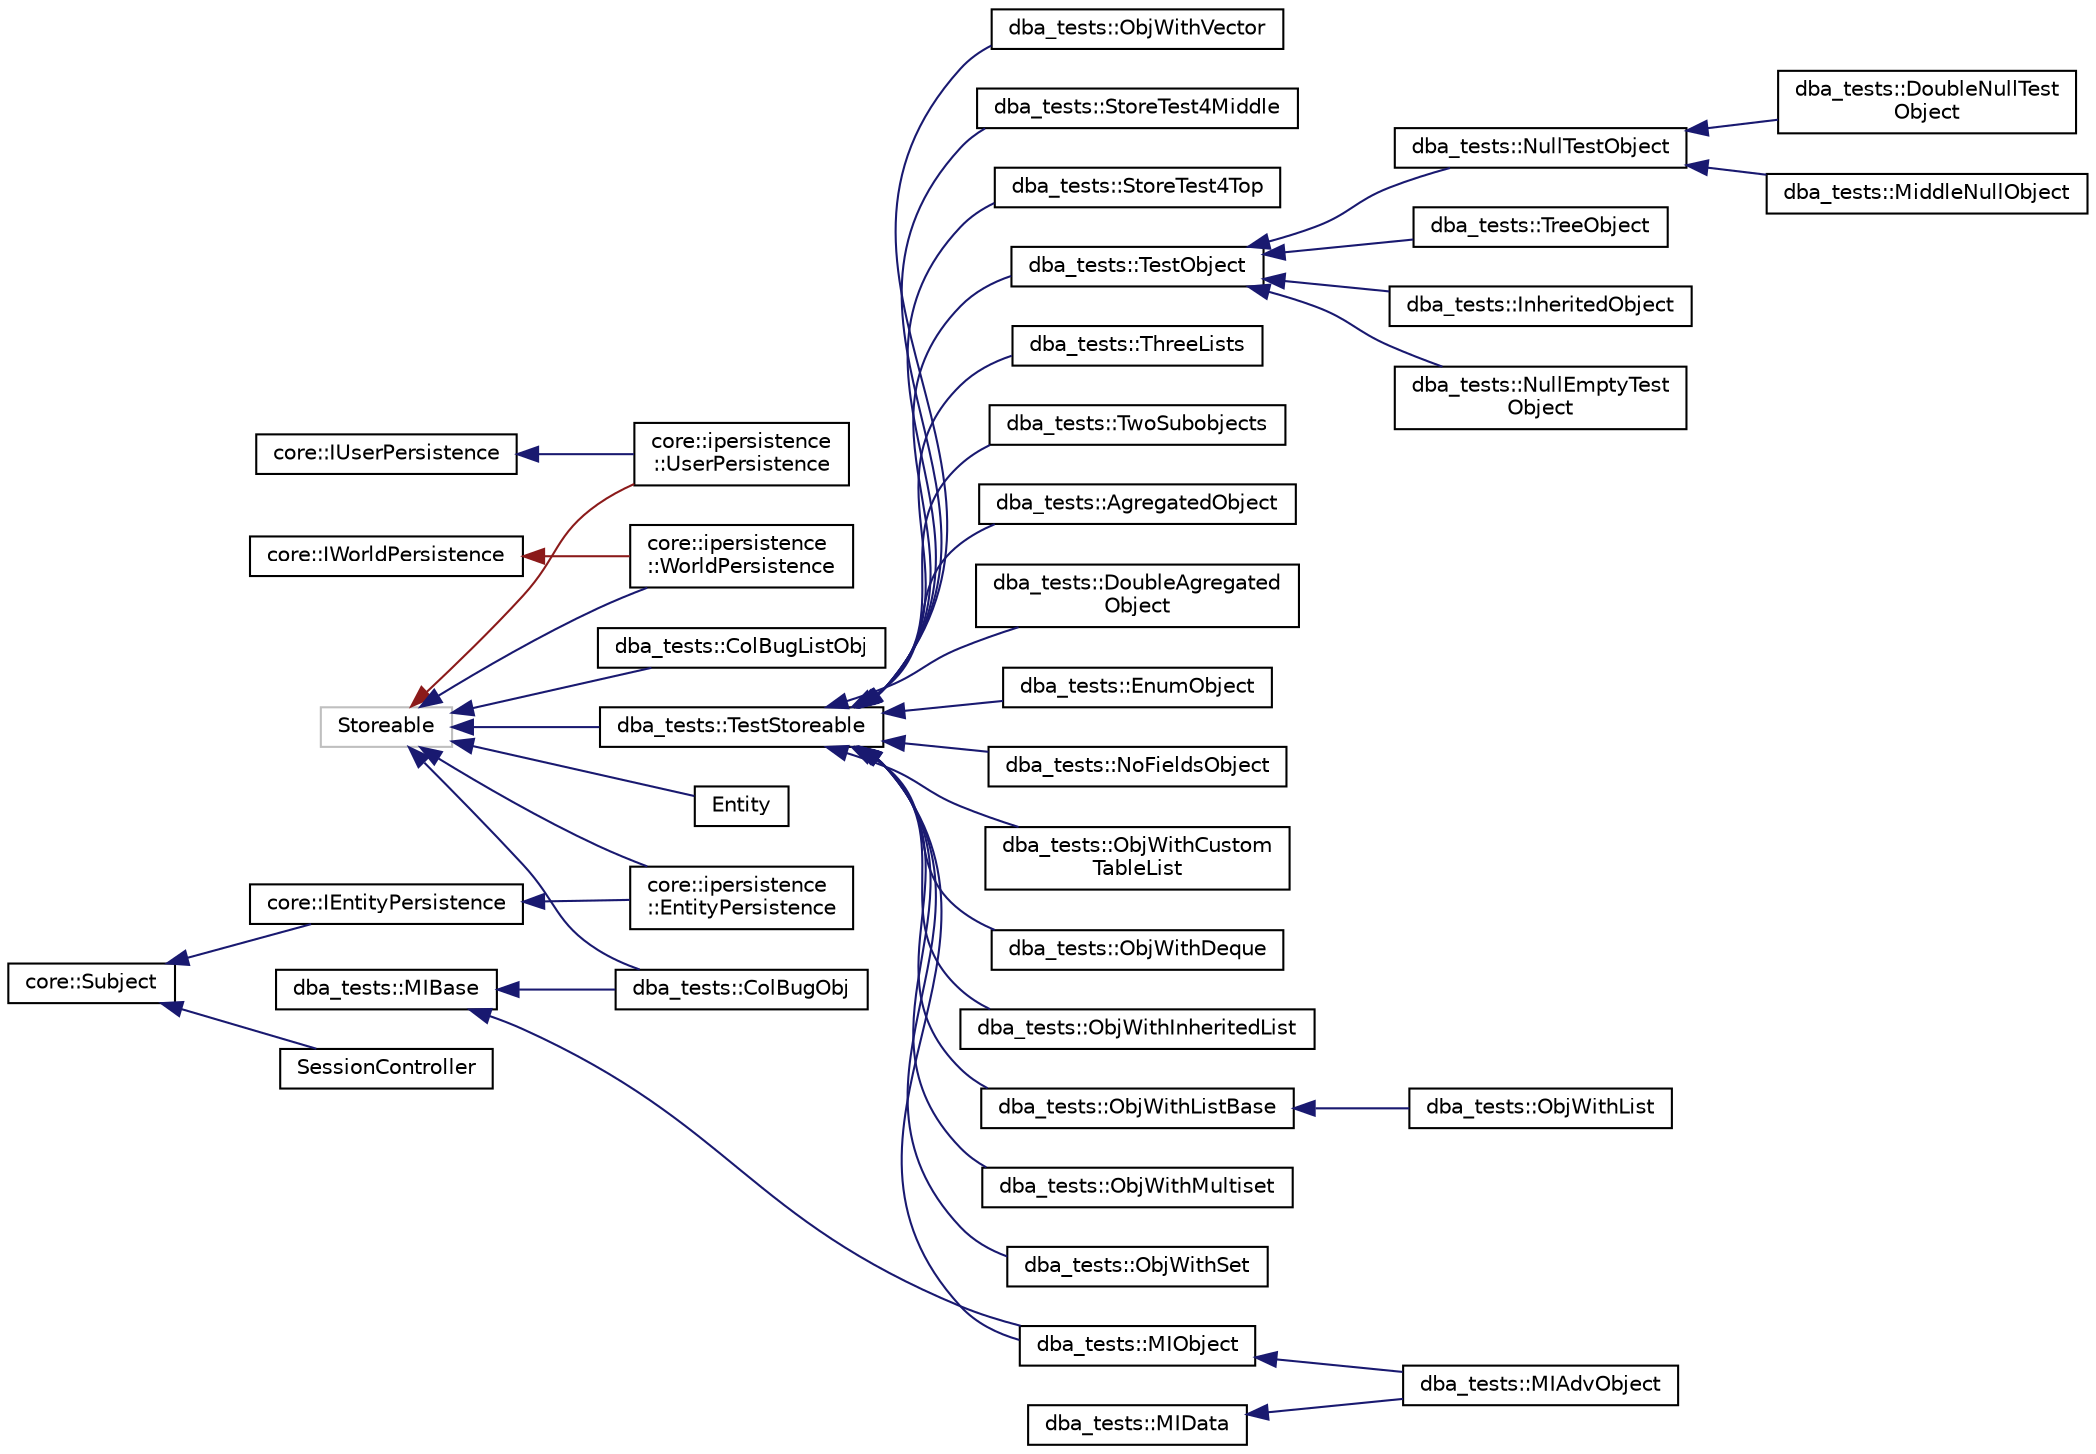 digraph "Graphical Class Hierarchy"
{
  edge [fontname="Helvetica",fontsize="10",labelfontname="Helvetica",labelfontsize="10"];
  node [fontname="Helvetica",fontsize="10",shape=record];
  rankdir="LR";
  Node1 [label="core::IUserPersistence",height=0.2,width=0.4,color="black", fillcolor="white", style="filled",URL="$classcore_1_1_i_user_persistence.html"];
  Node1 -> Node2 [dir="back",color="midnightblue",fontsize="10",style="solid",fontname="Helvetica"];
  Node2 [label="core::ipersistence\l::UserPersistence",height=0.2,width=0.4,color="black", fillcolor="white", style="filled",URL="$classcore_1_1ipersistence_1_1_user_persistence.html"];
  Node3 [label="core::IWorldPersistence",height=0.2,width=0.4,color="black", fillcolor="white", style="filled",URL="$classcore_1_1_i_world_persistence.html"];
  Node3 -> Node4 [dir="back",color="firebrick4",fontsize="10",style="solid",fontname="Helvetica"];
  Node4 [label="core::ipersistence\l::WorldPersistence",height=0.2,width=0.4,color="black", fillcolor="white", style="filled",URL="$classcore_1_1ipersistence_1_1_world_persistence.html"];
  Node5 [label="dba_tests::MIBase",height=0.2,width=0.4,color="black", fillcolor="white", style="filled",URL="$classdba__tests_1_1_m_i_base.html"];
  Node5 -> Node6 [dir="back",color="midnightblue",fontsize="10",style="solid",fontname="Helvetica"];
  Node6 [label="dba_tests::ColBugObj",height=0.2,width=0.4,color="black", fillcolor="white", style="filled",URL="$classdba__tests_1_1_col_bug_obj.html"];
  Node5 -> Node7 [dir="back",color="midnightblue",fontsize="10",style="solid",fontname="Helvetica"];
  Node7 [label="dba_tests::MIObject",height=0.2,width=0.4,color="black", fillcolor="white", style="filled",URL="$classdba__tests_1_1_m_i_object.html"];
  Node7 -> Node8 [dir="back",color="midnightblue",fontsize="10",style="solid",fontname="Helvetica"];
  Node8 [label="dba_tests::MIAdvObject",height=0.2,width=0.4,color="black", fillcolor="white", style="filled",URL="$classdba__tests_1_1_m_i_adv_object.html"];
  Node9 [label="dba_tests::MIData",height=0.2,width=0.4,color="black", fillcolor="white", style="filled",URL="$classdba__tests_1_1_m_i_data.html"];
  Node9 -> Node8 [dir="back",color="midnightblue",fontsize="10",style="solid",fontname="Helvetica"];
  Node10 [label="Storeable",height=0.2,width=0.4,color="grey75", fillcolor="white", style="filled"];
  Node10 -> Node11 [dir="back",color="midnightblue",fontsize="10",style="solid",fontname="Helvetica"];
  Node11 [label="core::ipersistence\l::EntityPersistence",height=0.2,width=0.4,color="black", fillcolor="white", style="filled",URL="$classcore_1_1ipersistence_1_1_entity_persistence.html"];
  Node10 -> Node2 [dir="back",color="firebrick4",fontsize="10",style="solid",fontname="Helvetica"];
  Node10 -> Node4 [dir="back",color="midnightblue",fontsize="10",style="solid",fontname="Helvetica"];
  Node10 -> Node12 [dir="back",color="midnightblue",fontsize="10",style="solid",fontname="Helvetica"];
  Node12 [label="dba_tests::ColBugListObj",height=0.2,width=0.4,color="black", fillcolor="white", style="filled",URL="$classdba__tests_1_1_col_bug_list_obj.html"];
  Node10 -> Node6 [dir="back",color="midnightblue",fontsize="10",style="solid",fontname="Helvetica"];
  Node10 -> Node13 [dir="back",color="midnightblue",fontsize="10",style="solid",fontname="Helvetica"];
  Node13 [label="dba_tests::TestStoreable",height=0.2,width=0.4,color="black", fillcolor="white", style="filled",URL="$classdba__tests_1_1_test_storeable.html"];
  Node13 -> Node14 [dir="back",color="midnightblue",fontsize="10",style="solid",fontname="Helvetica"];
  Node14 [label="dba_tests::AgregatedObject",height=0.2,width=0.4,color="black", fillcolor="white", style="filled",URL="$classdba__tests_1_1_agregated_object.html"];
  Node13 -> Node15 [dir="back",color="midnightblue",fontsize="10",style="solid",fontname="Helvetica"];
  Node15 [label="dba_tests::DoubleAgregated\lObject",height=0.2,width=0.4,color="black", fillcolor="white", style="filled",URL="$classdba__tests_1_1_double_agregated_object.html"];
  Node13 -> Node16 [dir="back",color="midnightblue",fontsize="10",style="solid",fontname="Helvetica"];
  Node16 [label="dba_tests::EnumObject",height=0.2,width=0.4,color="black", fillcolor="white", style="filled",URL="$classdba__tests_1_1_enum_object.html"];
  Node13 -> Node7 [dir="back",color="midnightblue",fontsize="10",style="solid",fontname="Helvetica"];
  Node13 -> Node17 [dir="back",color="midnightblue",fontsize="10",style="solid",fontname="Helvetica"];
  Node17 [label="dba_tests::NoFieldsObject",height=0.2,width=0.4,color="black", fillcolor="white", style="filled",URL="$structdba__tests_1_1_no_fields_object.html"];
  Node13 -> Node18 [dir="back",color="midnightblue",fontsize="10",style="solid",fontname="Helvetica"];
  Node18 [label="dba_tests::ObjWithCustom\lTableList",height=0.2,width=0.4,color="black", fillcolor="white", style="filled",URL="$classdba__tests_1_1_obj_with_custom_table_list.html"];
  Node13 -> Node19 [dir="back",color="midnightblue",fontsize="10",style="solid",fontname="Helvetica"];
  Node19 [label="dba_tests::ObjWithDeque",height=0.2,width=0.4,color="black", fillcolor="white", style="filled",URL="$classdba__tests_1_1_obj_with_deque.html"];
  Node13 -> Node20 [dir="back",color="midnightblue",fontsize="10",style="solid",fontname="Helvetica"];
  Node20 [label="dba_tests::ObjWithInheritedList",height=0.2,width=0.4,color="black", fillcolor="white", style="filled",URL="$classdba__tests_1_1_obj_with_inherited_list.html"];
  Node13 -> Node21 [dir="back",color="midnightblue",fontsize="10",style="solid",fontname="Helvetica"];
  Node21 [label="dba_tests::ObjWithListBase",height=0.2,width=0.4,color="black", fillcolor="white", style="filled",URL="$classdba__tests_1_1_obj_with_list_base.html"];
  Node21 -> Node22 [dir="back",color="midnightblue",fontsize="10",style="solid",fontname="Helvetica"];
  Node22 [label="dba_tests::ObjWithList",height=0.2,width=0.4,color="black", fillcolor="white", style="filled",URL="$classdba__tests_1_1_obj_with_list.html"];
  Node13 -> Node23 [dir="back",color="midnightblue",fontsize="10",style="solid",fontname="Helvetica"];
  Node23 [label="dba_tests::ObjWithMultiset",height=0.2,width=0.4,color="black", fillcolor="white", style="filled",URL="$classdba__tests_1_1_obj_with_multiset.html"];
  Node13 -> Node24 [dir="back",color="midnightblue",fontsize="10",style="solid",fontname="Helvetica"];
  Node24 [label="dba_tests::ObjWithSet",height=0.2,width=0.4,color="black", fillcolor="white", style="filled",URL="$classdba__tests_1_1_obj_with_set.html"];
  Node13 -> Node25 [dir="back",color="midnightblue",fontsize="10",style="solid",fontname="Helvetica"];
  Node25 [label="dba_tests::ObjWithVector",height=0.2,width=0.4,color="black", fillcolor="white", style="filled",URL="$classdba__tests_1_1_obj_with_vector.html"];
  Node13 -> Node26 [dir="back",color="midnightblue",fontsize="10",style="solid",fontname="Helvetica"];
  Node26 [label="dba_tests::StoreTest4Middle",height=0.2,width=0.4,color="black", fillcolor="white", style="filled",URL="$structdba__tests_1_1_store_test4_middle.html"];
  Node13 -> Node27 [dir="back",color="midnightblue",fontsize="10",style="solid",fontname="Helvetica"];
  Node27 [label="dba_tests::StoreTest4Top",height=0.2,width=0.4,color="black", fillcolor="white", style="filled",URL="$structdba__tests_1_1_store_test4_top.html"];
  Node13 -> Node28 [dir="back",color="midnightblue",fontsize="10",style="solid",fontname="Helvetica"];
  Node28 [label="dba_tests::TestObject",height=0.2,width=0.4,color="black", fillcolor="white", style="filled",URL="$classdba__tests_1_1_test_object.html"];
  Node28 -> Node29 [dir="back",color="midnightblue",fontsize="10",style="solid",fontname="Helvetica"];
  Node29 [label="dba_tests::InheritedObject",height=0.2,width=0.4,color="black", fillcolor="white", style="filled",URL="$classdba__tests_1_1_inherited_object.html"];
  Node28 -> Node30 [dir="back",color="midnightblue",fontsize="10",style="solid",fontname="Helvetica"];
  Node30 [label="dba_tests::NullEmptyTest\lObject",height=0.2,width=0.4,color="black", fillcolor="white", style="filled",URL="$classdba__tests_1_1_null_empty_test_object.html"];
  Node28 -> Node31 [dir="back",color="midnightblue",fontsize="10",style="solid",fontname="Helvetica"];
  Node31 [label="dba_tests::NullTestObject",height=0.2,width=0.4,color="black", fillcolor="white", style="filled",URL="$classdba__tests_1_1_null_test_object.html"];
  Node31 -> Node32 [dir="back",color="midnightblue",fontsize="10",style="solid",fontname="Helvetica"];
  Node32 [label="dba_tests::DoubleNullTest\lObject",height=0.2,width=0.4,color="black", fillcolor="white", style="filled",URL="$classdba__tests_1_1_double_null_test_object.html"];
  Node31 -> Node33 [dir="back",color="midnightblue",fontsize="10",style="solid",fontname="Helvetica"];
  Node33 [label="dba_tests::MiddleNullObject",height=0.2,width=0.4,color="black", fillcolor="white", style="filled",URL="$classdba__tests_1_1_middle_null_object.html"];
  Node28 -> Node34 [dir="back",color="midnightblue",fontsize="10",style="solid",fontname="Helvetica"];
  Node34 [label="dba_tests::TreeObject",height=0.2,width=0.4,color="black", fillcolor="white", style="filled",URL="$classdba__tests_1_1_tree_object.html"];
  Node13 -> Node35 [dir="back",color="midnightblue",fontsize="10",style="solid",fontname="Helvetica"];
  Node35 [label="dba_tests::ThreeLists",height=0.2,width=0.4,color="black", fillcolor="white", style="filled",URL="$classdba__tests_1_1_three_lists.html"];
  Node13 -> Node36 [dir="back",color="midnightblue",fontsize="10",style="solid",fontname="Helvetica"];
  Node36 [label="dba_tests::TwoSubobjects",height=0.2,width=0.4,color="black", fillcolor="white", style="filled",URL="$classdba__tests_1_1_two_subobjects.html"];
  Node10 -> Node37 [dir="back",color="midnightblue",fontsize="10",style="solid",fontname="Helvetica"];
  Node37 [label="Entity",height=0.2,width=0.4,color="black", fillcolor="white", style="filled",URL="$class_entity.html"];
  Node38 [label="core::Subject",height=0.2,width=0.4,color="black", fillcolor="white", style="filled",URL="$classcore_1_1_subject.html"];
  Node38 -> Node39 [dir="back",color="midnightblue",fontsize="10",style="solid",fontname="Helvetica"];
  Node39 [label="core::IEntityPersistence",height=0.2,width=0.4,color="black", fillcolor="white", style="filled",URL="$classcore_1_1_i_entity_persistence.html"];
  Node39 -> Node11 [dir="back",color="midnightblue",fontsize="10",style="solid",fontname="Helvetica"];
  Node38 -> Node40 [dir="back",color="midnightblue",fontsize="10",style="solid",fontname="Helvetica"];
  Node40 [label="SessionController",height=0.2,width=0.4,color="black", fillcolor="white", style="filled",URL="$class_session_controller.html"];
}
